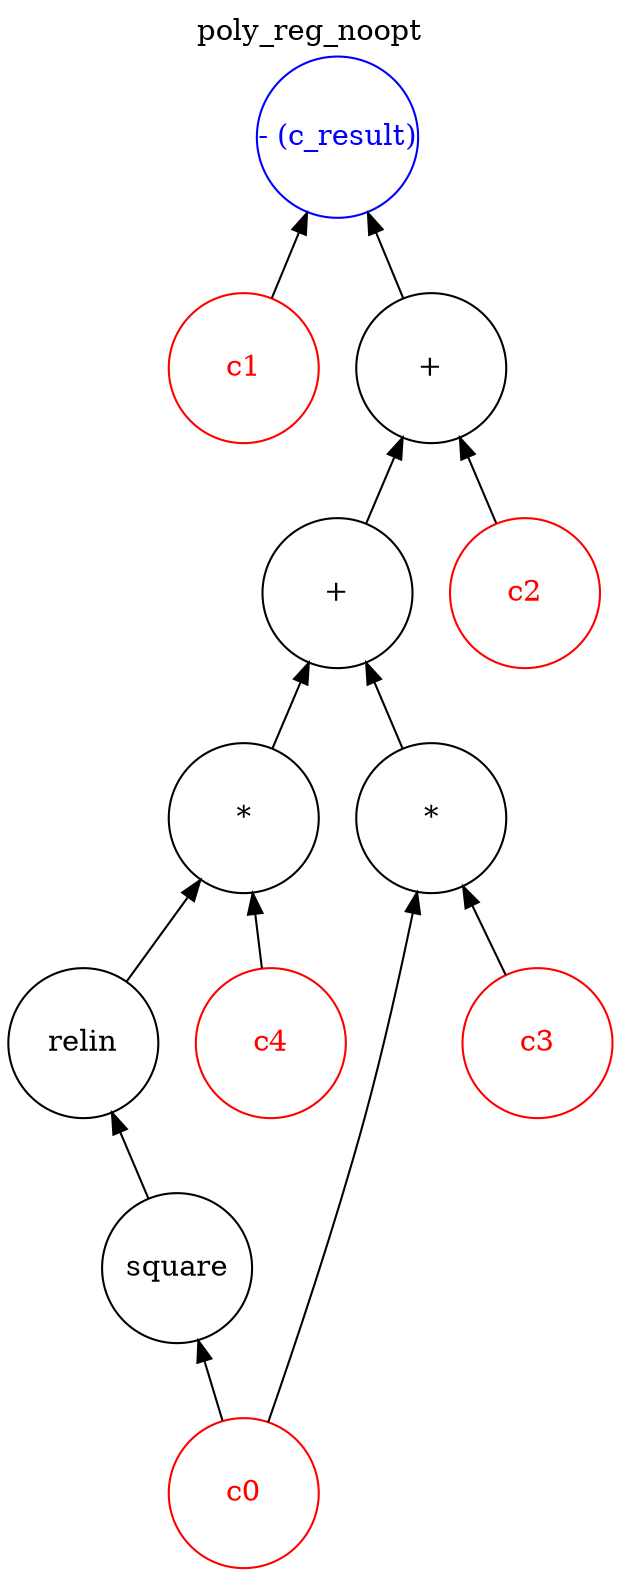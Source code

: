 digraph "poly_reg_noopt" {
graph [label="poly_reg_noopt" labelloc="t"]
node [shape=circle width=1 margin=0]
edge [dir=back]
2 [label="c1" style=solid color=red fontcolor=red]
1 [label="c0" style=solid color=red fontcolor=red]
7 [label="square" style=solid color=black fontcolor=black]
7 -> 1
12 [label="relin" style=solid color=black fontcolor=black]
12 -> 7
5 [label="c4" style=solid color=red fontcolor=red]
8 [label="*" style=solid color=black fontcolor=black]
8 -> 12
8 -> 5
4 [label="c3" style=solid color=red fontcolor=red]
6 [label="*" style=solid color=black fontcolor=black]
6 -> 1
6 -> 4
9 [label="+" style=solid color=black fontcolor=black]
9 -> 8
9 -> 6
3 [label="c2" style=solid color=red fontcolor=red]
10 [label="+" style=solid color=black fontcolor=black]
10 -> 9
10 -> 3
11 [label="- (c_result)" style=solid color=blue fontcolor=blue]
11 -> 2
11 -> 10
}
